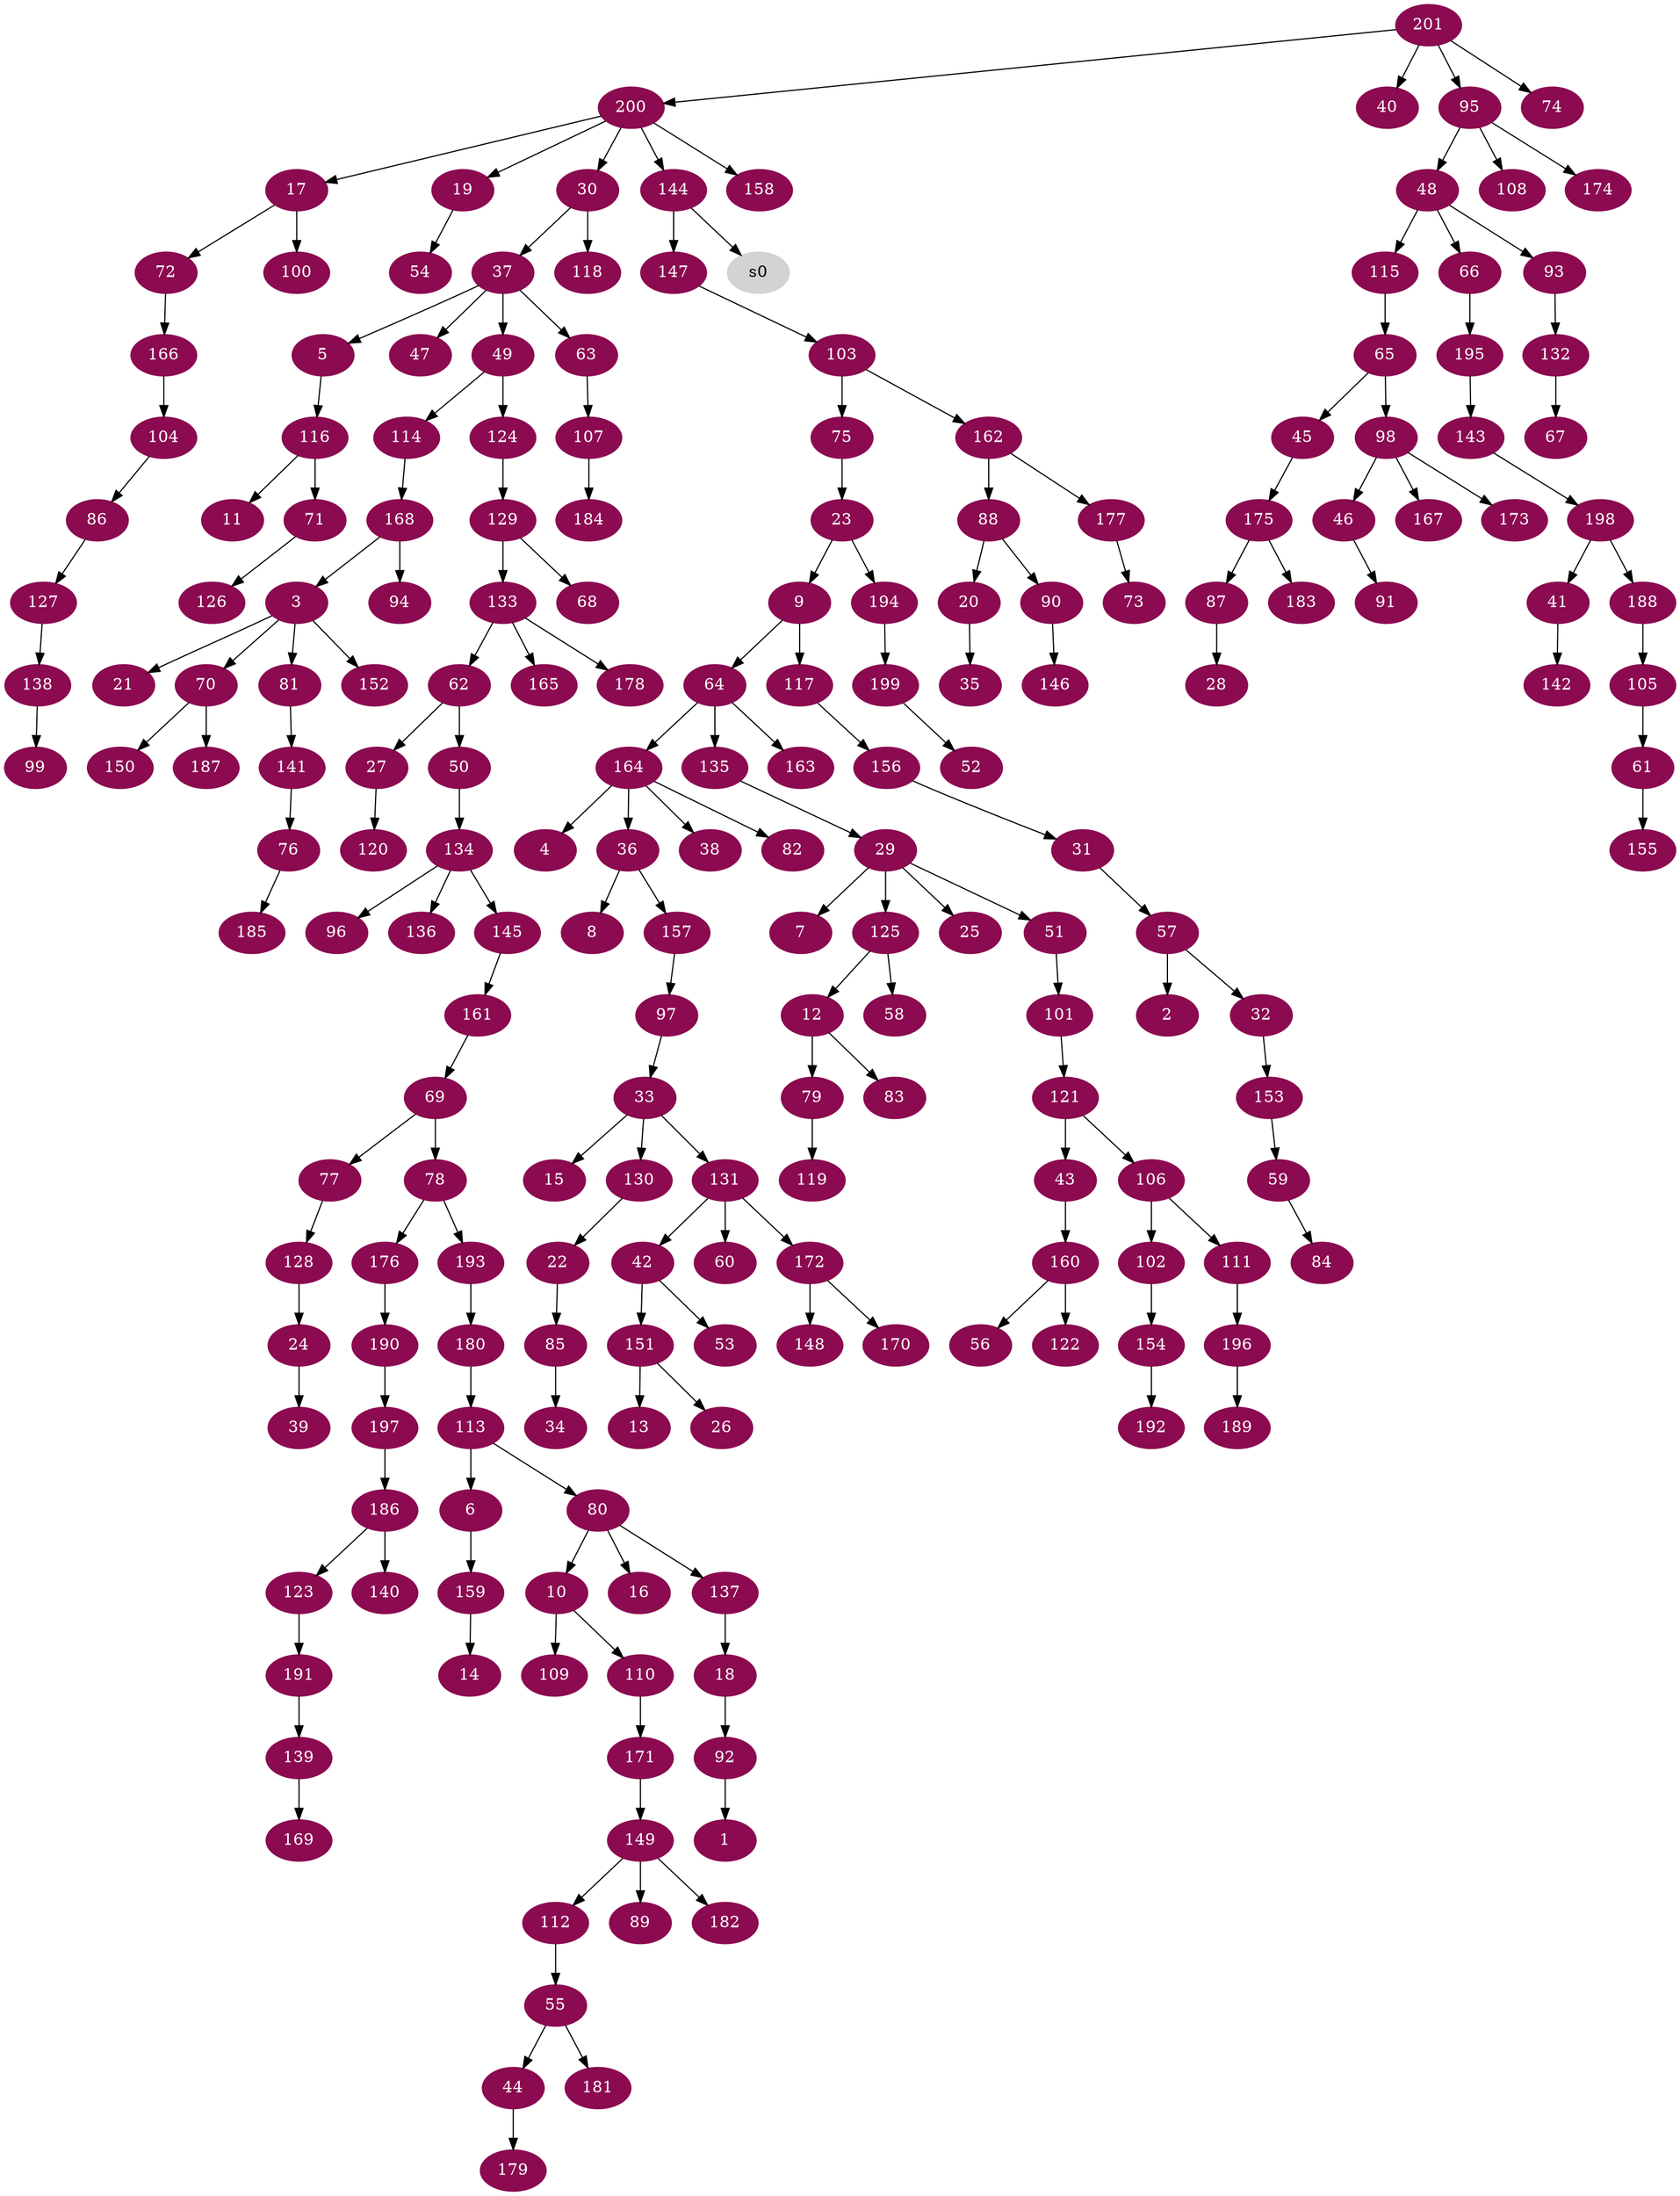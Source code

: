 digraph G {
node [color=deeppink4, style=filled, fontcolor=white];
92 -> 1;
57 -> 2;
168 -> 3;
164 -> 4;
37 -> 5;
113 -> 6;
29 -> 7;
36 -> 8;
23 -> 9;
80 -> 10;
116 -> 11;
125 -> 12;
151 -> 13;
159 -> 14;
33 -> 15;
80 -> 16;
200 -> 17;
137 -> 18;
200 -> 19;
88 -> 20;
3 -> 21;
130 -> 22;
75 -> 23;
128 -> 24;
29 -> 25;
151 -> 26;
62 -> 27;
87 -> 28;
135 -> 29;
200 -> 30;
156 -> 31;
57 -> 32;
97 -> 33;
85 -> 34;
20 -> 35;
164 -> 36;
30 -> 37;
164 -> 38;
24 -> 39;
201 -> 40;
198 -> 41;
131 -> 42;
121 -> 43;
55 -> 44;
65 -> 45;
98 -> 46;
37 -> 47;
95 -> 48;
37 -> 49;
62 -> 50;
29 -> 51;
199 -> 52;
42 -> 53;
19 -> 54;
112 -> 55;
160 -> 56;
31 -> 57;
125 -> 58;
153 -> 59;
131 -> 60;
105 -> 61;
133 -> 62;
37 -> 63;
9 -> 64;
115 -> 65;
48 -> 66;
132 -> 67;
129 -> 68;
161 -> 69;
3 -> 70;
116 -> 71;
17 -> 72;
177 -> 73;
201 -> 74;
103 -> 75;
141 -> 76;
69 -> 77;
69 -> 78;
12 -> 79;
113 -> 80;
3 -> 81;
164 -> 82;
12 -> 83;
59 -> 84;
22 -> 85;
104 -> 86;
175 -> 87;
162 -> 88;
149 -> 89;
88 -> 90;
46 -> 91;
18 -> 92;
48 -> 93;
168 -> 94;
201 -> 95;
134 -> 96;
157 -> 97;
65 -> 98;
138 -> 99;
17 -> 100;
51 -> 101;
106 -> 102;
147 -> 103;
166 -> 104;
188 -> 105;
121 -> 106;
63 -> 107;
95 -> 108;
10 -> 109;
10 -> 110;
106 -> 111;
149 -> 112;
180 -> 113;
49 -> 114;
48 -> 115;
5 -> 116;
9 -> 117;
30 -> 118;
79 -> 119;
27 -> 120;
101 -> 121;
160 -> 122;
186 -> 123;
49 -> 124;
29 -> 125;
71 -> 126;
86 -> 127;
77 -> 128;
124 -> 129;
33 -> 130;
33 -> 131;
93 -> 132;
129 -> 133;
50 -> 134;
64 -> 135;
134 -> 136;
80 -> 137;
127 -> 138;
191 -> 139;
186 -> 140;
81 -> 141;
41 -> 142;
195 -> 143;
200 -> 144;
134 -> 145;
90 -> 146;
144 -> 147;
172 -> 148;
171 -> 149;
70 -> 150;
42 -> 151;
3 -> 152;
32 -> 153;
102 -> 154;
61 -> 155;
117 -> 156;
36 -> 157;
200 -> 158;
6 -> 159;
43 -> 160;
145 -> 161;
103 -> 162;
64 -> 163;
64 -> 164;
133 -> 165;
72 -> 166;
98 -> 167;
114 -> 168;
139 -> 169;
172 -> 170;
110 -> 171;
131 -> 172;
98 -> 173;
95 -> 174;
45 -> 175;
78 -> 176;
162 -> 177;
133 -> 178;
44 -> 179;
193 -> 180;
55 -> 181;
149 -> 182;
175 -> 183;
107 -> 184;
76 -> 185;
197 -> 186;
70 -> 187;
198 -> 188;
196 -> 189;
176 -> 190;
123 -> 191;
154 -> 192;
78 -> 193;
23 -> 194;
66 -> 195;
111 -> 196;
190 -> 197;
143 -> 198;
194 -> 199;
201 -> 200;
node [color=lightgrey, style=filled, fontcolor=black];
144 -> s0;
}

